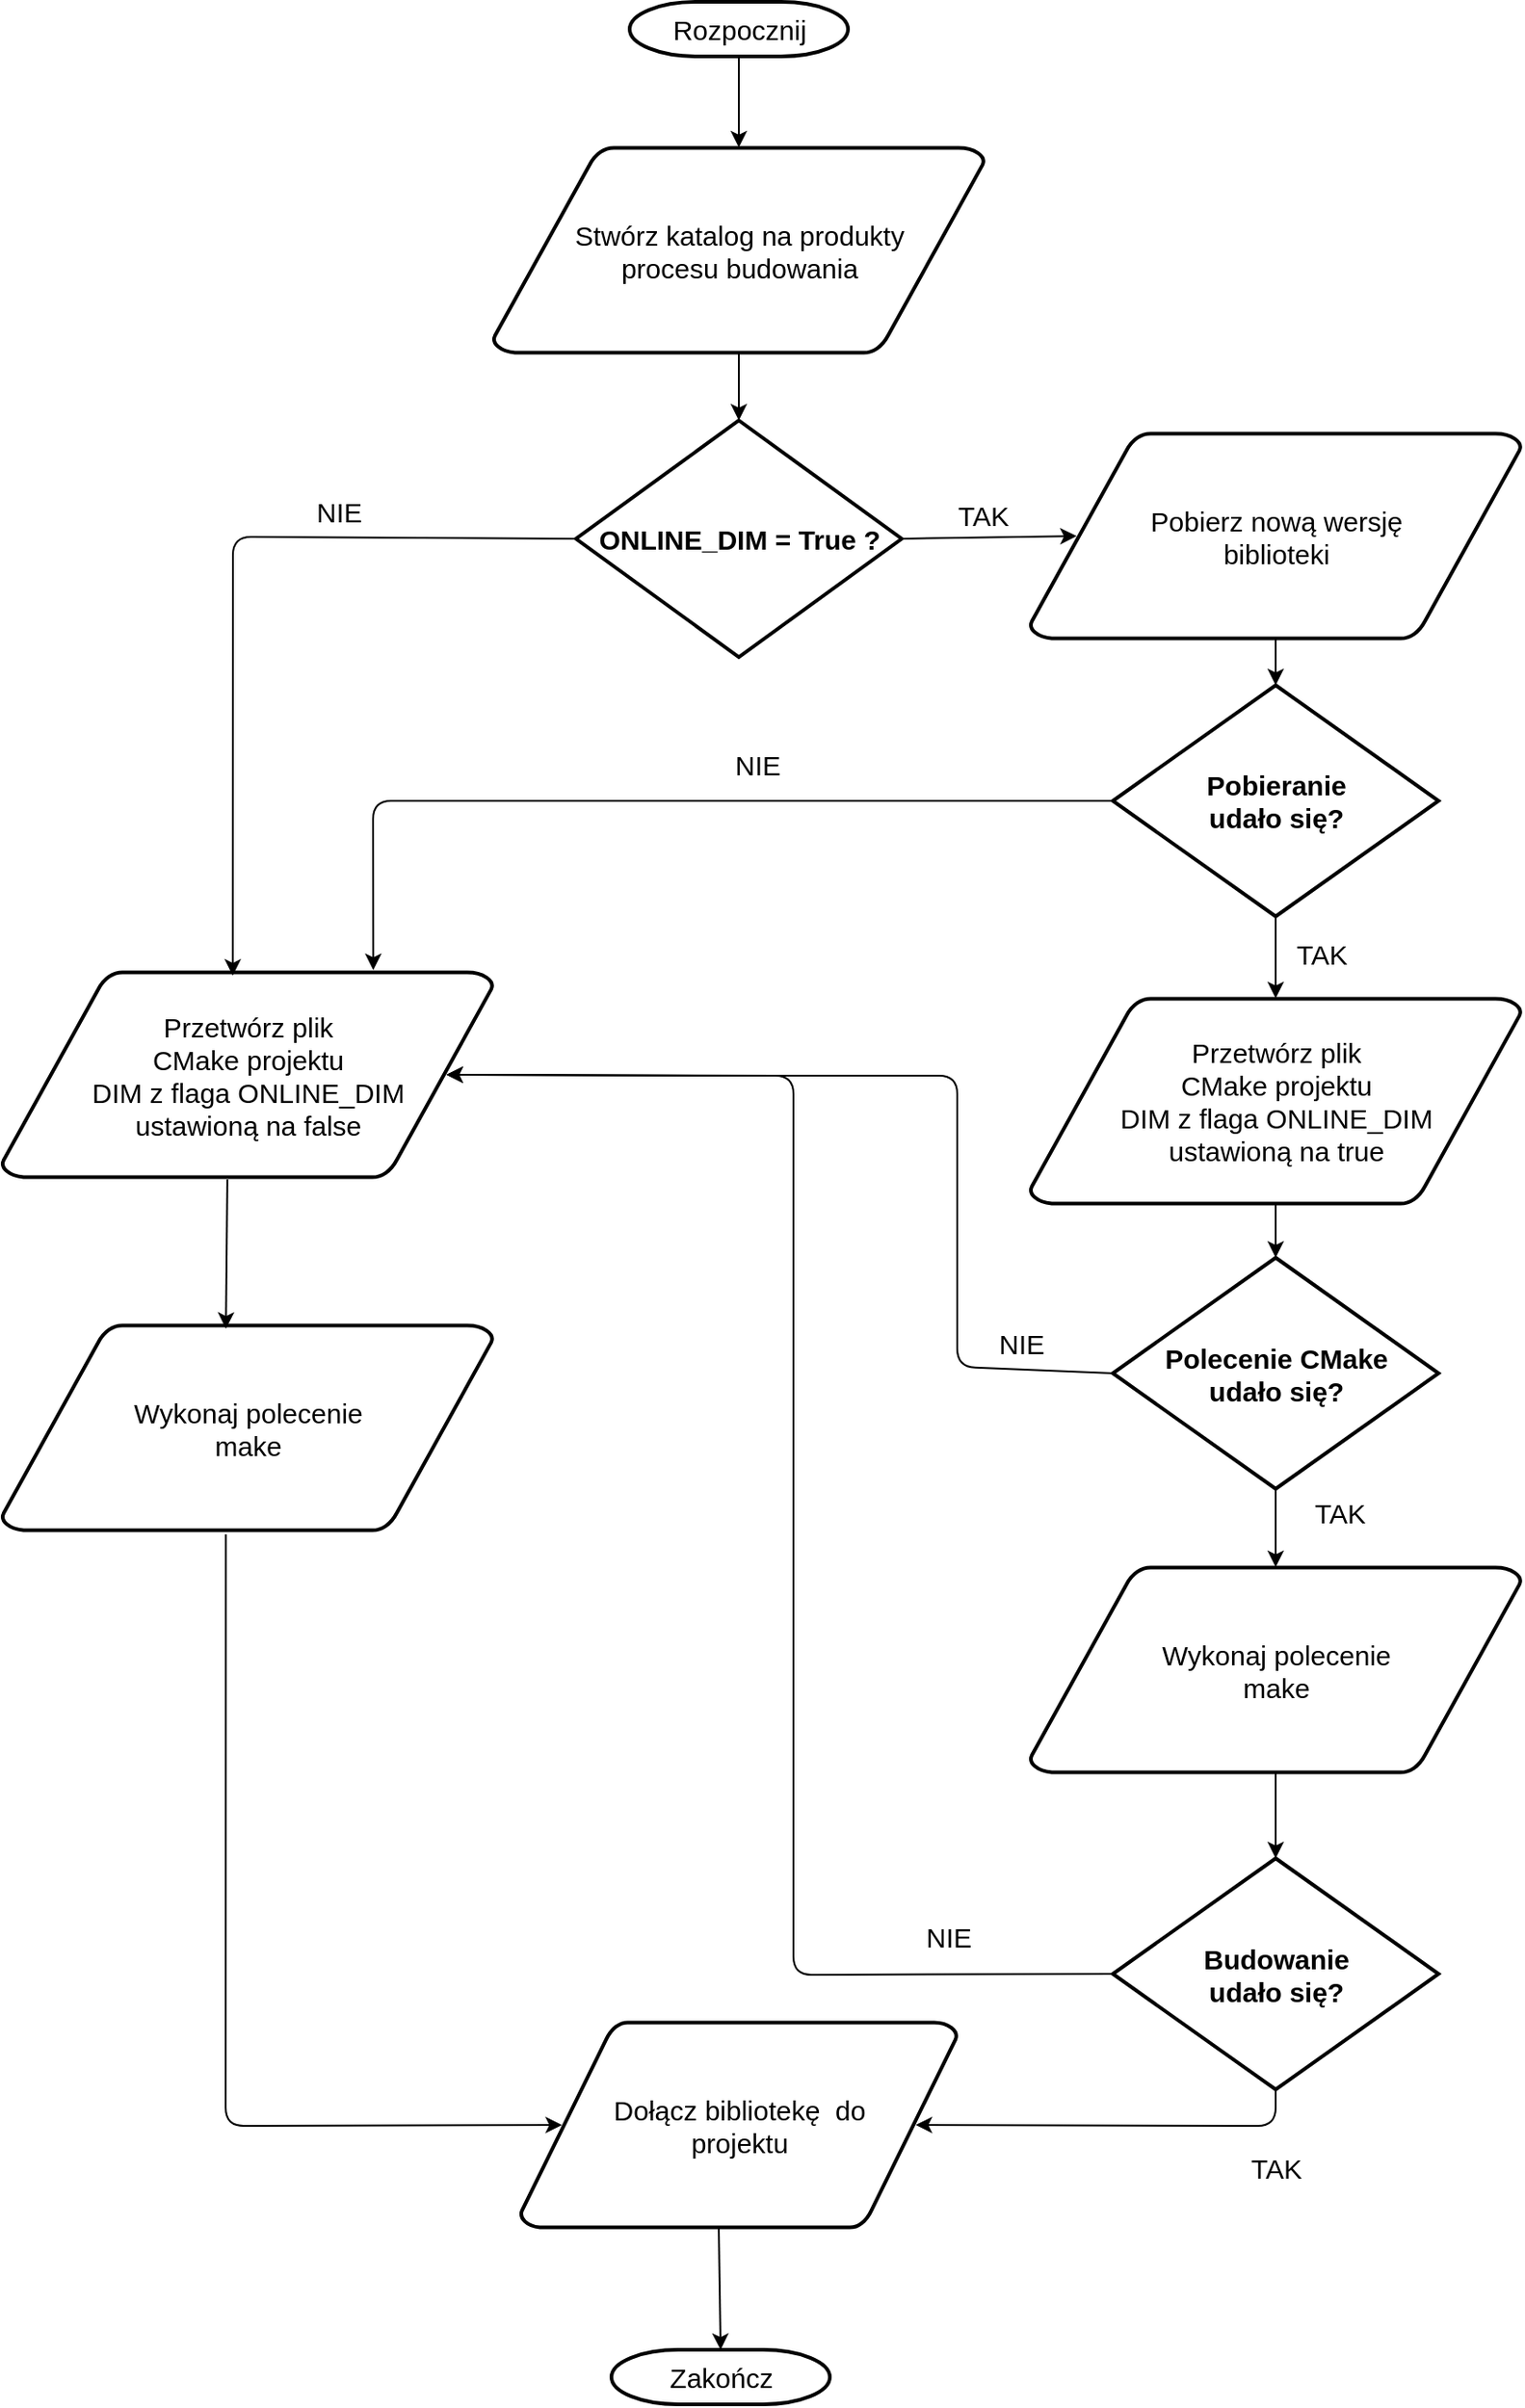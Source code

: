 <mxfile version="12.4.2" type="device" pages="1"><diagram id="6a731a19-8d31-9384-78a2-239565b7b9f0" name="Page-1"><mxGraphModel dx="2062" dy="1122" grid="1" gridSize="10" guides="1" tooltips="1" connect="1" arrows="1" fold="1" page="1" pageScale="1" pageWidth="925" pageHeight="1400" background="#ffffff" math="0" shadow="0"><root><mxCell id="0"/><mxCell id="1" parent="0"/><mxCell id="p2uiwKz1eEUBkbLoCsrr-55" value="Rozpocznij" style="shape=mxgraph.flowchart.terminator;strokeWidth=2;gradientColor=none;gradientDirection=north;fontStyle=0;html=1;fontSize=15;" parent="1" vertex="1"><mxGeometry x="390" y="20" width="120" height="30" as="geometry"/></mxCell><mxCell id="p2uiwKz1eEUBkbLoCsrr-56" value="&lt;strong style=&quot;font-size: 15px;&quot;&gt;ONLINE_DIM = True ?&lt;/strong&gt;" style="shape=mxgraph.flowchart.decision;strokeWidth=2;gradientColor=none;gradientDirection=north;fontStyle=0;html=1;fontSize=15;" parent="1" vertex="1"><mxGeometry x="360.5" y="250" width="179" height="130" as="geometry"/></mxCell><mxCell id="p2uiwKz1eEUBkbLoCsrr-57" value="&lt;font style=&quot;font-size: 15px;&quot;&gt;Przetwórz plik&lt;br style=&quot;font-size: 15px;&quot;&gt;CMake projektu&lt;br style=&quot;font-size: 15px;&quot;&gt;DIM z flaga ONLINE_DIM&lt;br style=&quot;font-size: 15px;&quot;&gt;ustawioną na false&lt;/font&gt;" style="shape=mxgraph.flowchart.data;strokeWidth=2;gradientColor=none;gradientDirection=north;fontStyle=0;html=1;fontSize=15;" parent="1" vertex="1"><mxGeometry x="45" y="553" width="270" height="113" as="geometry"/></mxCell><mxCell id="p2uiwKz1eEUBkbLoCsrr-59" value="Zakończ" style="shape=mxgraph.flowchart.terminator;strokeWidth=2;gradientColor=none;gradientDirection=north;fontStyle=0;html=1;fontSize=15;" parent="1" vertex="1"><mxGeometry x="380" y="1310" width="120" height="30" as="geometry"/></mxCell><mxCell id="p2uiwKz1eEUBkbLoCsrr-62" value="&lt;span style=&quot;font-size: 15px&quot;&gt;Dołącz bibliotekę&amp;nbsp; do&lt;br style=&quot;font-size: 15px&quot;&gt;&lt;/span&gt;projektu" style="shape=mxgraph.flowchart.data;strokeWidth=2;gradientColor=none;gradientDirection=north;fontStyle=0;html=1;fontSize=15;" parent="1" vertex="1"><mxGeometry x="330" y="1130" width="240" height="113" as="geometry"/></mxCell><mxCell id="p2uiwKz1eEUBkbLoCsrr-63" value="Pobierz nową wersję&lt;br&gt;biblioteki" style="shape=mxgraph.flowchart.data;strokeWidth=2;gradientColor=none;gradientDirection=north;fontStyle=0;html=1;fontSize=15;" parent="1" vertex="1"><mxGeometry x="610" y="257" width="270" height="113" as="geometry"/></mxCell><mxCell id="p2uiwKz1eEUBkbLoCsrr-64" value="Stwórz katalog na produkty&lt;br&gt;procesu budowania" style="shape=mxgraph.flowchart.data;strokeWidth=2;gradientColor=none;gradientDirection=north;fontStyle=0;html=1;fontSize=15;" parent="1" vertex="1"><mxGeometry x="315" y="100" width="270" height="113" as="geometry"/></mxCell><mxCell id="p2uiwKz1eEUBkbLoCsrr-65" value="&lt;span style=&quot;color: rgba(0 , 0 , 0 , 0) ; font-family: monospace ; font-size: 0px&quot;&gt;%3CmxGraphModel%3E%3Croot%3E%3CmxCell%20id%3D%220%22%2F%3E%3CmxCell%20id%3D%221%22%20parent%3D%220%22%2F%3E%3CmxCell%20id%3D%222%22%20value%3D%22%26lt%3Bfont%20style%3D%26quot%3Bfont-size%3A%2015px%3B%26quot%3B%26gt%3BPrzetw%C3%B3rz%20plik%26lt%3Bbr%20style%3D%26quot%3Bfont-size%3A%2015px%3B%26quot%3B%26gt%3BCMake%20projektu%26lt%3Bbr%20style%3D%26quot%3Bfont-size%3A%2015px%3B%26quot%3B%26gt%3BDIM%20z%20flaga%20ONLINE_DIM%26lt%3Bbr%20style%3D%26quot%3Bfont-size%3A%2015px%3B%26quot%3B%26gt%3Bustawion%C4%85%20na%20false%26lt%3B%2Ffont%26gt%3B%22%20style%3D%22shape%3Dmxgraph.flowchart.data%3BstrokeWidth%3D2%3BgradientColor%3Dnone%3BgradientDirection%3Dnorth%3BfontStyle%3D0%3Bhtml%3D1%3BfontSize%3D15%3B%22%20vertex%3D%221%22%20parent%3D%221%22%3E%3CmxGeometry%20x%3D%22620%22%20y%3D%22402.5%22%20width%3D%22270%22%20height%3D%22113%22%20as%3D%22geometry%22%2F%3E%3C%2FmxCell%3E%3C%2Froot%3E%3C%2FmxGraphModel%3E&lt;/span&gt;" style="text;html=1;align=center;verticalAlign=middle;resizable=0;points=[];;autosize=1;fontSize=15;" parent="1" vertex="1"><mxGeometry x="467" y="609" width="20" height="30" as="geometry"/></mxCell><mxCell id="p2uiwKz1eEUBkbLoCsrr-66" value="&lt;font style=&quot;font-size: 15px&quot;&gt;Przetwórz plik&lt;br style=&quot;font-size: 15px&quot;&gt;CMake projektu&lt;br style=&quot;font-size: 15px&quot;&gt;DIM z flaga ONLINE_DIM&lt;br style=&quot;font-size: 15px&quot;&gt;ustawioną na true&lt;/font&gt;" style="shape=mxgraph.flowchart.data;strokeWidth=2;gradientColor=none;gradientDirection=north;fontStyle=0;html=1;fontSize=15;" parent="1" vertex="1"><mxGeometry x="610" y="567.5" width="270" height="113" as="geometry"/></mxCell><mxCell id="p2uiwKz1eEUBkbLoCsrr-67" value="&lt;strong style=&quot;font-size: 15px;&quot;&gt;Budowanie&lt;br style=&quot;font-size: 15px;&quot;&gt;udało się?&lt;br style=&quot;font-size: 15px;&quot;&gt;&lt;/strong&gt;" style="shape=mxgraph.flowchart.decision;strokeWidth=2;gradientColor=none;gradientDirection=north;fontStyle=0;html=1;fontSize=15;" parent="1" vertex="1"><mxGeometry x="655.5" y="1040" width="179" height="127" as="geometry"/></mxCell><mxCell id="p2uiwKz1eEUBkbLoCsrr-72" value="Wykonaj polecenie&lt;br&gt;make" style="shape=mxgraph.flowchart.data;strokeWidth=2;gradientColor=none;gradientDirection=north;fontStyle=0;html=1;fontSize=15;" parent="1" vertex="1"><mxGeometry x="45" y="747" width="270" height="113" as="geometry"/></mxCell><mxCell id="p2uiwKz1eEUBkbLoCsrr-74" value="&lt;strong style=&quot;font-size: 15px;&quot;&gt;Pobieranie&lt;br style=&quot;font-size: 15px;&quot;&gt;udało się?&lt;br style=&quot;font-size: 15px;&quot;&gt;&lt;/strong&gt;" style="shape=mxgraph.flowchart.decision;strokeWidth=2;gradientColor=none;gradientDirection=north;fontStyle=0;html=1;fontSize=15;" parent="1" vertex="1"><mxGeometry x="655.5" y="395.5" width="179" height="127" as="geometry"/></mxCell><mxCell id="p2uiwKz1eEUBkbLoCsrr-75" value="&lt;strong style=&quot;font-size: 15px;&quot;&gt;Polecenie CMake&lt;br style=&quot;font-size: 15px;&quot;&gt;udało się?&lt;br style=&quot;font-size: 15px;&quot;&gt;&lt;/strong&gt;" style="shape=mxgraph.flowchart.decision;strokeWidth=2;gradientColor=none;gradientDirection=north;fontStyle=0;html=1;fontSize=15;" parent="1" vertex="1"><mxGeometry x="655.5" y="710" width="179" height="127" as="geometry"/></mxCell><mxCell id="p2uiwKz1eEUBkbLoCsrr-76" value="Wykonaj polecenie&lt;br&gt;make" style="shape=mxgraph.flowchart.data;strokeWidth=2;gradientColor=none;gradientDirection=north;fontStyle=0;html=1;fontSize=15;" parent="1" vertex="1"><mxGeometry x="610" y="880" width="270" height="113" as="geometry"/></mxCell><mxCell id="p2uiwKz1eEUBkbLoCsrr-77" value="" style="endArrow=classic;html=1;fontSize=15;entryX=0.095;entryY=0.5;entryDx=0;entryDy=0;entryPerimeter=0;exitX=0.456;exitY=1.018;exitDx=0;exitDy=0;exitPerimeter=0;" parent="1" source="p2uiwKz1eEUBkbLoCsrr-72" target="p2uiwKz1eEUBkbLoCsrr-62" edge="1"><mxGeometry width="50" height="50" relative="1" as="geometry"><mxPoint x="40" y="1410" as="sourcePoint"/><mxPoint x="90" y="1360" as="targetPoint"/><Array as="points"><mxPoint x="168" y="1187"/></Array></mxGeometry></mxCell><mxCell id="p2uiwKz1eEUBkbLoCsrr-78" value="" style="endArrow=classic;html=1;fontSize=15;entryX=0.456;entryY=0.018;entryDx=0;entryDy=0;entryPerimeter=0;exitX=0.459;exitY=1.009;exitDx=0;exitDy=0;exitPerimeter=0;" parent="1" source="p2uiwKz1eEUBkbLoCsrr-57" target="p2uiwKz1eEUBkbLoCsrr-72" edge="1"><mxGeometry width="50" height="50" relative="1" as="geometry"><mxPoint x="200" y="690" as="sourcePoint"/><mxPoint x="90" y="1360" as="targetPoint"/></mxGeometry></mxCell><mxCell id="p2uiwKz1eEUBkbLoCsrr-79" value="" style="endArrow=classic;html=1;fontSize=15;exitX=0;exitY=0.5;exitDx=0;exitDy=0;exitPerimeter=0;entryX=0.47;entryY=0.018;entryDx=0;entryDy=0;entryPerimeter=0;" parent="1" source="p2uiwKz1eEUBkbLoCsrr-56" target="p2uiwKz1eEUBkbLoCsrr-57" edge="1"><mxGeometry width="50" height="50" relative="1" as="geometry"><mxPoint x="425" y="750" as="sourcePoint"/><mxPoint x="180" y="500" as="targetPoint"/><Array as="points"><mxPoint x="172" y="314"/></Array></mxGeometry></mxCell><mxCell id="p2uiwKz1eEUBkbLoCsrr-80" value="NIE" style="text;html=1;align=center;verticalAlign=middle;resizable=0;points=[];;autosize=1;fontSize=15;" parent="1" vertex="1"><mxGeometry x="210" y="290" width="40" height="20" as="geometry"/></mxCell><mxCell id="p2uiwKz1eEUBkbLoCsrr-81" value="" style="endArrow=classic;html=1;fontSize=15;entryX=0.5;entryY=0;entryDx=0;entryDy=0;entryPerimeter=0;exitX=0.5;exitY=1;exitDx=0;exitDy=0;exitPerimeter=0;" parent="1" source="p2uiwKz1eEUBkbLoCsrr-55" target="p2uiwKz1eEUBkbLoCsrr-64" edge="1"><mxGeometry width="50" height="50" relative="1" as="geometry"><mxPoint x="45" y="377" as="sourcePoint"/><mxPoint x="95" y="327" as="targetPoint"/></mxGeometry></mxCell><mxCell id="p2uiwKz1eEUBkbLoCsrr-82" value="" style="endArrow=classic;html=1;fontSize=15;entryX=0.5;entryY=0;entryDx=0;entryDy=0;entryPerimeter=0;" parent="1" source="p2uiwKz1eEUBkbLoCsrr-64" target="p2uiwKz1eEUBkbLoCsrr-56" edge="1"><mxGeometry width="50" height="50" relative="1" as="geometry"><mxPoint x="130" y="160" as="sourcePoint"/><mxPoint x="180" y="110" as="targetPoint"/></mxGeometry></mxCell><mxCell id="p2uiwKz1eEUBkbLoCsrr-83" value="" style="endArrow=classic;html=1;fontSize=15;exitX=1;exitY=0.5;exitDx=0;exitDy=0;exitPerimeter=0;entryX=0.095;entryY=0.5;entryDx=0;entryDy=0;entryPerimeter=0;" parent="1" source="p2uiwKz1eEUBkbLoCsrr-56" target="p2uiwKz1eEUBkbLoCsrr-63" edge="1"><mxGeometry width="50" height="50" relative="1" as="geometry"><mxPoint x="680" y="200" as="sourcePoint"/><mxPoint x="730" y="150" as="targetPoint"/></mxGeometry></mxCell><mxCell id="p2uiwKz1eEUBkbLoCsrr-84" value="TAK" style="text;html=1;align=center;verticalAlign=middle;resizable=0;points=[];;autosize=1;fontSize=15;" parent="1" vertex="1"><mxGeometry x="564" y="292" width="40" height="20" as="geometry"/></mxCell><mxCell id="p2uiwKz1eEUBkbLoCsrr-86" value="" style="endArrow=classic;html=1;fontSize=15;exitX=0.5;exitY=1;exitDx=0;exitDy=0;exitPerimeter=0;entryX=0.5;entryY=0;entryDx=0;entryDy=0;entryPerimeter=0;" parent="1" source="p2uiwKz1eEUBkbLoCsrr-63" target="p2uiwKz1eEUBkbLoCsrr-74" edge="1"><mxGeometry width="50" height="50" relative="1" as="geometry"><mxPoint x="980" y="230" as="sourcePoint"/><mxPoint x="1030" y="180" as="targetPoint"/></mxGeometry></mxCell><mxCell id="p2uiwKz1eEUBkbLoCsrr-87" value="" style="endArrow=classic;html=1;fontSize=15;exitX=0;exitY=0.5;exitDx=0;exitDy=0;exitPerimeter=0;entryX=0.756;entryY=-0.009;entryDx=0;entryDy=0;entryPerimeter=0;" parent="1" source="p2uiwKz1eEUBkbLoCsrr-74" target="p2uiwKz1eEUBkbLoCsrr-57" edge="1"><mxGeometry width="50" height="50" relative="1" as="geometry"><mxPoint x="370" y="500" as="sourcePoint"/><mxPoint x="420" y="450" as="targetPoint"/><Array as="points"><mxPoint x="249" y="459"/></Array></mxGeometry></mxCell><mxCell id="p2uiwKz1eEUBkbLoCsrr-88" value="NIE" style="text;html=1;align=center;verticalAlign=middle;resizable=0;points=[];;autosize=1;fontSize=15;" parent="1" vertex="1"><mxGeometry x="440" y="429" width="40" height="20" as="geometry"/></mxCell><mxCell id="p2uiwKz1eEUBkbLoCsrr-89" value="" style="endArrow=classic;html=1;fontSize=15;entryX=0.5;entryY=0;entryDx=0;entryDy=0;entryPerimeter=0;exitX=0.5;exitY=1;exitDx=0;exitDy=0;exitPerimeter=0;" parent="1" source="p2uiwKz1eEUBkbLoCsrr-74" target="p2uiwKz1eEUBkbLoCsrr-66" edge="1"><mxGeometry width="50" height="50" relative="1" as="geometry"><mxPoint x="500" y="630" as="sourcePoint"/><mxPoint x="550" y="580" as="targetPoint"/></mxGeometry></mxCell><mxCell id="p2uiwKz1eEUBkbLoCsrr-91" value="TAK" style="text;html=1;align=center;verticalAlign=middle;resizable=0;points=[];;autosize=1;fontSize=15;" parent="1" vertex="1"><mxGeometry x="750" y="533" width="40" height="20" as="geometry"/></mxCell><mxCell id="p2uiwKz1eEUBkbLoCsrr-92" value="" style="endArrow=classic;html=1;fontSize=15;entryX=0.5;entryY=0;entryDx=0;entryDy=0;entryPerimeter=0;exitX=0.5;exitY=1;exitDx=0;exitDy=0;exitPerimeter=0;" parent="1" source="p2uiwKz1eEUBkbLoCsrr-66" target="p2uiwKz1eEUBkbLoCsrr-75" edge="1"><mxGeometry width="50" height="50" relative="1" as="geometry"><mxPoint x="530" y="830" as="sourcePoint"/><mxPoint x="580" y="780" as="targetPoint"/></mxGeometry></mxCell><mxCell id="p2uiwKz1eEUBkbLoCsrr-93" value="" style="endArrow=classic;html=1;fontSize=15;entryX=0.905;entryY=0.5;entryDx=0;entryDy=0;entryPerimeter=0;exitX=0;exitY=0.5;exitDx=0;exitDy=0;exitPerimeter=0;" parent="1" source="p2uiwKz1eEUBkbLoCsrr-75" target="p2uiwKz1eEUBkbLoCsrr-57" edge="1"><mxGeometry width="50" height="50" relative="1" as="geometry"><mxPoint x="510" y="840" as="sourcePoint"/><mxPoint x="560" y="790" as="targetPoint"/><Array as="points"><mxPoint x="570" y="770"/><mxPoint x="570" y="700"/><mxPoint x="570" y="610"/><mxPoint x="440" y="610"/></Array></mxGeometry></mxCell><mxCell id="p2uiwKz1eEUBkbLoCsrr-94" value="NIE" style="text;html=1;align=center;verticalAlign=middle;resizable=0;points=[];;autosize=1;fontSize=15;" parent="1" vertex="1"><mxGeometry x="585" y="747" width="40" height="20" as="geometry"/></mxCell><mxCell id="p2uiwKz1eEUBkbLoCsrr-95" value="" style="endArrow=classic;html=1;fontSize=15;entryX=0.5;entryY=0;entryDx=0;entryDy=0;entryPerimeter=0;exitX=0.5;exitY=1;exitDx=0;exitDy=0;exitPerimeter=0;" parent="1" source="p2uiwKz1eEUBkbLoCsrr-75" target="p2uiwKz1eEUBkbLoCsrr-76" edge="1"><mxGeometry width="50" height="50" relative="1" as="geometry"><mxPoint x="460" y="940" as="sourcePoint"/><mxPoint x="510" y="890" as="targetPoint"/></mxGeometry></mxCell><mxCell id="p2uiwKz1eEUBkbLoCsrr-96" value="TAK" style="text;html=1;align=center;verticalAlign=middle;resizable=0;points=[];;autosize=1;fontSize=15;" parent="1" vertex="1"><mxGeometry x="760" y="840" width="40" height="20" as="geometry"/></mxCell><mxCell id="p2uiwKz1eEUBkbLoCsrr-97" value="" style="endArrow=classic;html=1;fontSize=15;exitX=0;exitY=0.5;exitDx=0;exitDy=0;exitPerimeter=0;entryX=0.905;entryY=0.5;entryDx=0;entryDy=0;entryPerimeter=0;" parent="1" source="p2uiwKz1eEUBkbLoCsrr-67" target="p2uiwKz1eEUBkbLoCsrr-57" edge="1"><mxGeometry width="50" height="50" relative="1" as="geometry"><mxPoint x="650" y="1100" as="sourcePoint"/><mxPoint x="460" y="920" as="targetPoint"/><Array as="points"><mxPoint x="480" y="1104"/><mxPoint x="480" y="610"/></Array></mxGeometry></mxCell><mxCell id="p2uiwKz1eEUBkbLoCsrr-98" value="NIE" style="text;html=1;align=center;verticalAlign=middle;resizable=0;points=[];;autosize=1;fontSize=15;" parent="1" vertex="1"><mxGeometry x="545" y="1073" width="40" height="20" as="geometry"/></mxCell><mxCell id="p2uiwKz1eEUBkbLoCsrr-99" value="" style="endArrow=classic;html=1;fontSize=15;entryX=0.5;entryY=0;entryDx=0;entryDy=0;entryPerimeter=0;exitX=0.5;exitY=1;exitDx=0;exitDy=0;exitPerimeter=0;" parent="1" source="p2uiwKz1eEUBkbLoCsrr-76" target="p2uiwKz1eEUBkbLoCsrr-67" edge="1"><mxGeometry width="50" height="50" relative="1" as="geometry"><mxPoint x="620" y="1070" as="sourcePoint"/><mxPoint x="670" y="1020" as="targetPoint"/></mxGeometry></mxCell><mxCell id="p2uiwKz1eEUBkbLoCsrr-100" value="" style="endArrow=classic;html=1;fontSize=15;entryX=0.905;entryY=0.5;entryDx=0;entryDy=0;entryPerimeter=0;exitX=0.5;exitY=1;exitDx=0;exitDy=0;exitPerimeter=0;" parent="1" source="p2uiwKz1eEUBkbLoCsrr-67" target="p2uiwKz1eEUBkbLoCsrr-62" edge="1"><mxGeometry width="50" height="50" relative="1" as="geometry"><mxPoint x="620" y="1240" as="sourcePoint"/><mxPoint x="670" y="1190" as="targetPoint"/><Array as="points"><mxPoint x="745" y="1187"/></Array></mxGeometry></mxCell><mxCell id="p2uiwKz1eEUBkbLoCsrr-101" value="TAK" style="text;html=1;align=center;verticalAlign=middle;resizable=0;points=[];;autosize=1;fontSize=15;" parent="1" vertex="1"><mxGeometry x="725" y="1200" width="40" height="20" as="geometry"/></mxCell><mxCell id="p2uiwKz1eEUBkbLoCsrr-102" value="" style="endArrow=classic;html=1;fontSize=15;entryX=0.5;entryY=0;entryDx=0;entryDy=0;entryPerimeter=0;exitX=0.454;exitY=0.991;exitDx=0;exitDy=0;exitPerimeter=0;" parent="1" source="p2uiwKz1eEUBkbLoCsrr-62" target="p2uiwKz1eEUBkbLoCsrr-59" edge="1"><mxGeometry width="50" height="50" relative="1" as="geometry"><mxPoint x="200" y="1290" as="sourcePoint"/><mxPoint x="250" y="1240" as="targetPoint"/></mxGeometry></mxCell></root></mxGraphModel></diagram></mxfile>